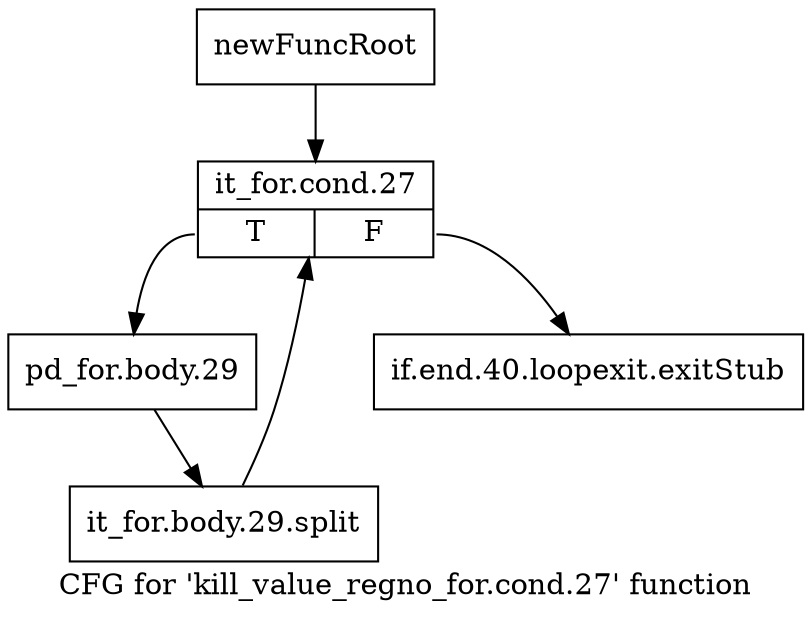 digraph "CFG for 'kill_value_regno_for.cond.27' function" {
	label="CFG for 'kill_value_regno_for.cond.27' function";

	Node0xbb37280 [shape=record,label="{newFuncRoot}"];
	Node0xbb37280 -> Node0xbb37320;
	Node0xbb372d0 [shape=record,label="{if.end.40.loopexit.exitStub}"];
	Node0xbb37320 [shape=record,label="{it_for.cond.27|{<s0>T|<s1>F}}"];
	Node0xbb37320:s0 -> Node0xbb37370;
	Node0xbb37320:s1 -> Node0xbb372d0;
	Node0xbb37370 [shape=record,label="{pd_for.body.29}"];
	Node0xbb37370 -> Node0xf9712a0;
	Node0xf9712a0 [shape=record,label="{it_for.body.29.split}"];
	Node0xf9712a0 -> Node0xbb37320;
}
